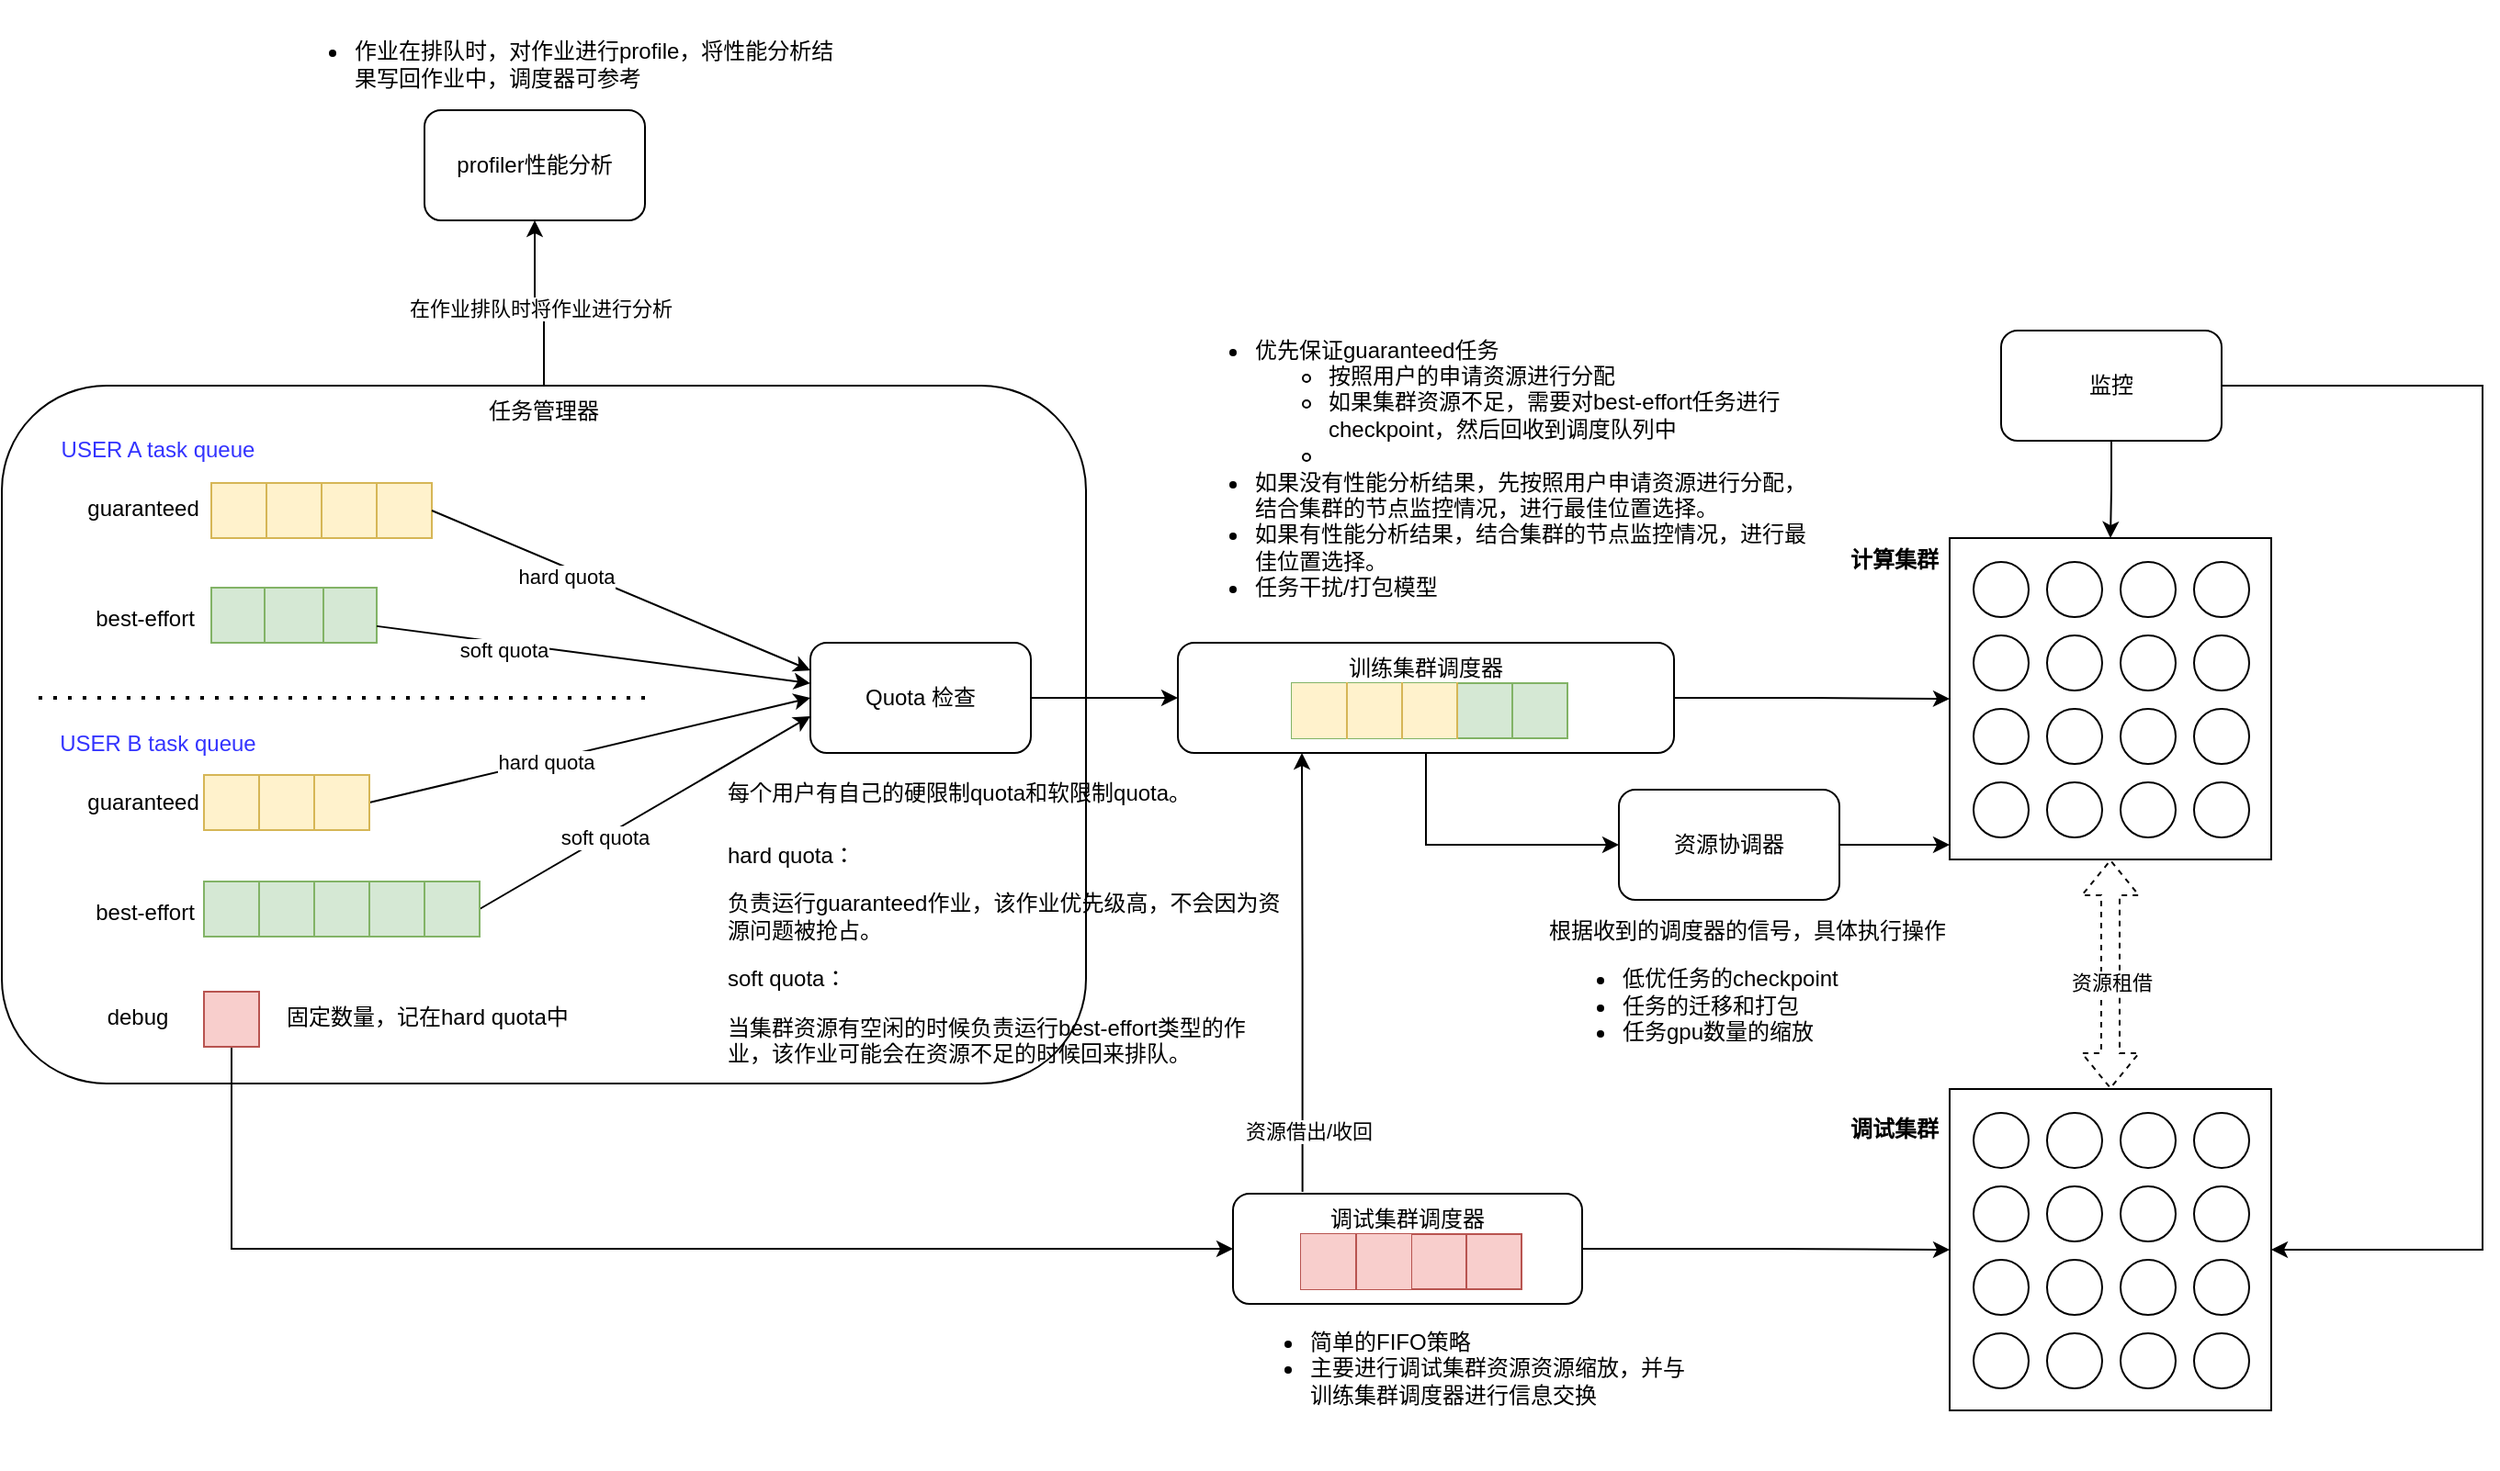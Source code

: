<mxfile version="21.3.2" type="github">
  <diagram name="Page-1" id="Sf6W6iFgF7DWEmtGxlVH">
    <mxGraphModel dx="1587" dy="1475" grid="1" gridSize="10" guides="0" tooltips="1" connect="1" arrows="1" fold="1" page="0" pageScale="1" pageWidth="827" pageHeight="1169" math="0" shadow="0">
      <root>
        <mxCell id="0" />
        <mxCell id="1" parent="0" />
        <mxCell id="uMCO0gw7Fw-xkdo-TB9a-116" style="edgeStyle=orthogonalEdgeStyle;rounded=0;orthogonalLoop=1;jettySize=auto;html=1;entryX=0.5;entryY=1;entryDx=0;entryDy=0;" parent="1" source="uMCO0gw7Fw-xkdo-TB9a-115" target="uMCO0gw7Fw-xkdo-TB9a-80" edge="1">
          <mxGeometry relative="1" as="geometry" />
        </mxCell>
        <mxCell id="uMCO0gw7Fw-xkdo-TB9a-117" value="在作业排队时将作业进行分析" style="edgeLabel;html=1;align=center;verticalAlign=middle;resizable=0;points=[];" parent="uMCO0gw7Fw-xkdo-TB9a-116" vertex="1" connectable="0">
          <mxGeometry x="-0.103" y="2" relative="1" as="geometry">
            <mxPoint as="offset" />
          </mxGeometry>
        </mxCell>
        <mxCell id="uMCO0gw7Fw-xkdo-TB9a-115" value="任务管理器" style="rounded=1;whiteSpace=wrap;html=1;align=center;horizontal=1;verticalAlign=top;" parent="1" vertex="1">
          <mxGeometry x="10" y="30" width="590" height="380" as="geometry" />
        </mxCell>
        <mxCell id="uMCO0gw7Fw-xkdo-TB9a-13" value="" style="shape=table;startSize=0;container=1;collapsible=0;childLayout=tableLayout;fillColor=#d5e8d4;strokeColor=#82b366;" parent="1" vertex="1">
          <mxGeometry x="124" y="140" width="90" height="30" as="geometry" />
        </mxCell>
        <mxCell id="uMCO0gw7Fw-xkdo-TB9a-14" value="" style="shape=tableRow;horizontal=0;startSize=0;swimlaneHead=0;swimlaneBody=0;strokeColor=inherit;top=0;left=0;bottom=0;right=0;collapsible=0;dropTarget=0;fillColor=none;points=[[0,0.5],[1,0.5]];portConstraint=eastwest;" parent="uMCO0gw7Fw-xkdo-TB9a-13" vertex="1">
          <mxGeometry width="90" height="30" as="geometry" />
        </mxCell>
        <mxCell id="uMCO0gw7Fw-xkdo-TB9a-15" value="" style="shape=partialRectangle;html=1;whiteSpace=wrap;connectable=0;strokeColor=inherit;overflow=hidden;fillColor=none;top=0;left=0;bottom=0;right=0;pointerEvents=1;" parent="uMCO0gw7Fw-xkdo-TB9a-14" vertex="1">
          <mxGeometry width="29" height="30" as="geometry">
            <mxRectangle width="29" height="30" as="alternateBounds" />
          </mxGeometry>
        </mxCell>
        <mxCell id="uMCO0gw7Fw-xkdo-TB9a-16" value="" style="shape=partialRectangle;html=1;whiteSpace=wrap;connectable=0;strokeColor=inherit;overflow=hidden;fillColor=none;top=0;left=0;bottom=0;right=0;pointerEvents=1;" parent="uMCO0gw7Fw-xkdo-TB9a-14" vertex="1">
          <mxGeometry x="29" width="32" height="30" as="geometry">
            <mxRectangle width="32" height="30" as="alternateBounds" />
          </mxGeometry>
        </mxCell>
        <mxCell id="uMCO0gw7Fw-xkdo-TB9a-17" value="" style="shape=partialRectangle;html=1;whiteSpace=wrap;connectable=0;strokeColor=inherit;overflow=hidden;fillColor=none;top=0;left=0;bottom=0;right=0;pointerEvents=1;" parent="uMCO0gw7Fw-xkdo-TB9a-14" vertex="1">
          <mxGeometry x="61" width="29" height="30" as="geometry">
            <mxRectangle width="29" height="30" as="alternateBounds" />
          </mxGeometry>
        </mxCell>
        <mxCell id="uMCO0gw7Fw-xkdo-TB9a-36" value="USER A task queue" style="text;html=1;strokeColor=none;fillColor=none;align=center;verticalAlign=middle;whiteSpace=wrap;rounded=0;labelBackgroundColor=none;labelBorderColor=none;fontColor=#3333FF;" parent="1" vertex="1">
          <mxGeometry x="20" y="50" width="150" height="30" as="geometry" />
        </mxCell>
        <mxCell id="uMCO0gw7Fw-xkdo-TB9a-38" value="" style="endArrow=none;dashed=1;html=1;dashPattern=1 3;strokeWidth=2;rounded=0;" parent="1" edge="1">
          <mxGeometry width="50" height="50" relative="1" as="geometry">
            <mxPoint x="30" y="200" as="sourcePoint" />
            <mxPoint x="360" y="200" as="targetPoint" />
          </mxGeometry>
        </mxCell>
        <mxCell id="uMCO0gw7Fw-xkdo-TB9a-39" value="" style="shape=table;startSize=0;container=1;collapsible=0;childLayout=tableLayout;fillColor=#fff2cc;strokeColor=#d6b656;" parent="1" vertex="1">
          <mxGeometry x="124" y="83" width="120" height="30" as="geometry" />
        </mxCell>
        <mxCell id="uMCO0gw7Fw-xkdo-TB9a-40" value="" style="shape=tableRow;horizontal=0;startSize=0;swimlaneHead=0;swimlaneBody=0;strokeColor=inherit;top=0;left=0;bottom=0;right=0;collapsible=0;dropTarget=0;fillColor=none;points=[[0,0.5],[1,0.5]];portConstraint=eastwest;" parent="uMCO0gw7Fw-xkdo-TB9a-39" vertex="1">
          <mxGeometry width="120" height="30" as="geometry" />
        </mxCell>
        <mxCell id="uMCO0gw7Fw-xkdo-TB9a-41" value="" style="shape=partialRectangle;html=1;whiteSpace=wrap;connectable=0;strokeColor=inherit;overflow=hidden;fillColor=none;top=0;left=0;bottom=0;right=0;pointerEvents=1;" parent="uMCO0gw7Fw-xkdo-TB9a-40" vertex="1">
          <mxGeometry width="30" height="30" as="geometry">
            <mxRectangle width="30" height="30" as="alternateBounds" />
          </mxGeometry>
        </mxCell>
        <mxCell id="uMCO0gw7Fw-xkdo-TB9a-42" value="" style="shape=partialRectangle;html=1;whiteSpace=wrap;connectable=0;strokeColor=inherit;overflow=hidden;fillColor=none;top=0;left=0;bottom=0;right=0;pointerEvents=1;" parent="uMCO0gw7Fw-xkdo-TB9a-40" vertex="1">
          <mxGeometry x="30" width="30" height="30" as="geometry">
            <mxRectangle width="30" height="30" as="alternateBounds" />
          </mxGeometry>
        </mxCell>
        <mxCell id="uMCO0gw7Fw-xkdo-TB9a-43" value="" style="shape=partialRectangle;html=1;whiteSpace=wrap;connectable=0;strokeColor=inherit;overflow=hidden;fillColor=none;top=0;left=0;bottom=0;right=0;pointerEvents=1;" parent="uMCO0gw7Fw-xkdo-TB9a-40" vertex="1">
          <mxGeometry x="60" width="30" height="30" as="geometry">
            <mxRectangle width="30" height="30" as="alternateBounds" />
          </mxGeometry>
        </mxCell>
        <mxCell id="uMCO0gw7Fw-xkdo-TB9a-44" value="" style="shape=partialRectangle;html=1;whiteSpace=wrap;connectable=0;strokeColor=inherit;overflow=hidden;fillColor=none;top=0;left=0;bottom=0;right=0;pointerEvents=1;" parent="uMCO0gw7Fw-xkdo-TB9a-40" vertex="1">
          <mxGeometry x="90" width="30" height="30" as="geometry">
            <mxRectangle width="30" height="30" as="alternateBounds" />
          </mxGeometry>
        </mxCell>
        <mxCell id="uMCO0gw7Fw-xkdo-TB9a-45" value="&lt;div&gt;guaranteed&lt;/div&gt;" style="text;html=1;strokeColor=none;fillColor=none;align=center;verticalAlign=middle;whiteSpace=wrap;rounded=0;" parent="1" vertex="1">
          <mxGeometry x="57" y="82" width="60" height="30" as="geometry" />
        </mxCell>
        <mxCell id="uMCO0gw7Fw-xkdo-TB9a-46" value="best-effort" style="text;html=1;strokeColor=none;fillColor=none;align=center;verticalAlign=middle;whiteSpace=wrap;rounded=0;" parent="1" vertex="1">
          <mxGeometry x="58" y="142" width="60" height="30" as="geometry" />
        </mxCell>
        <mxCell id="uMCO0gw7Fw-xkdo-TB9a-69" style="rounded=0;orthogonalLoop=1;jettySize=auto;html=1;entryX=0;entryY=0.667;entryDx=0;entryDy=0;exitX=1;exitY=0.5;exitDx=0;exitDy=0;entryPerimeter=0;" parent="1" source="uMCO0gw7Fw-xkdo-TB9a-134" target="uMCO0gw7Fw-xkdo-TB9a-65" edge="1">
          <mxGeometry relative="1" as="geometry">
            <mxPoint x="210" y="315" as="sourcePoint" />
          </mxGeometry>
        </mxCell>
        <mxCell id="ilb9LrtiKSmYDqDDjhUK-6" value="soft quota" style="edgeLabel;html=1;align=center;verticalAlign=middle;resizable=0;points=[];" vertex="1" connectable="0" parent="uMCO0gw7Fw-xkdo-TB9a-69">
          <mxGeometry x="-0.238" y="-1" relative="1" as="geometry">
            <mxPoint x="-1" as="offset" />
          </mxGeometry>
        </mxCell>
        <mxCell id="uMCO0gw7Fw-xkdo-TB9a-58" value="&lt;div&gt;guaranteed&lt;/div&gt;" style="text;html=1;strokeColor=none;fillColor=none;align=center;verticalAlign=middle;whiteSpace=wrap;rounded=0;" parent="1" vertex="1">
          <mxGeometry x="57" y="242" width="60" height="30" as="geometry" />
        </mxCell>
        <mxCell id="uMCO0gw7Fw-xkdo-TB9a-59" value="best-effort" style="text;html=1;strokeColor=none;fillColor=none;align=center;verticalAlign=middle;whiteSpace=wrap;rounded=0;" parent="1" vertex="1">
          <mxGeometry x="58" y="302" width="60" height="30" as="geometry" />
        </mxCell>
        <mxCell id="uMCO0gw7Fw-xkdo-TB9a-60" value="USER B task queue" style="text;html=1;strokeColor=none;fillColor=none;align=center;verticalAlign=middle;whiteSpace=wrap;rounded=0;labelBackgroundColor=none;labelBorderColor=none;fontColor=#3333FF;" parent="1" vertex="1">
          <mxGeometry x="20" y="210" width="150" height="30" as="geometry" />
        </mxCell>
        <mxCell id="uMCO0gw7Fw-xkdo-TB9a-62" value="&lt;h1&gt;&lt;span style=&quot;background-color: initial; font-size: 12px; font-weight: normal;&quot;&gt;每个用户有自己的硬限制quota和软限制quota。&lt;/span&gt;&lt;br&gt;&lt;/h1&gt;&lt;p&gt;hard quota：&lt;/p&gt;&lt;p&gt;负责运行guaranteed作业，该作业优先级高，不会因为资源问题被抢占。&lt;/p&gt;&lt;p&gt;soft quota：&lt;/p&gt;当集群资源有空闲的时候&lt;span style=&quot;background-color: initial;&quot;&gt;负责运行best-effort类型的作业，该作业可能会在资源不足的时候回来排队。&lt;/span&gt;" style="text;html=1;strokeColor=none;fillColor=none;spacing=5;spacingTop=-20;whiteSpace=wrap;overflow=hidden;rounded=0;" parent="1" vertex="1">
          <mxGeometry x="400" y="228" width="310" height="220" as="geometry" />
        </mxCell>
        <mxCell id="uMCO0gw7Fw-xkdo-TB9a-65" value="Quota 检查" style="rounded=1;whiteSpace=wrap;html=1;" parent="1" vertex="1">
          <mxGeometry x="450" y="170" width="120" height="60" as="geometry" />
        </mxCell>
        <mxCell id="uMCO0gw7Fw-xkdo-TB9a-66" style="rounded=0;orthogonalLoop=1;jettySize=auto;html=1;entryX=0;entryY=0.25;entryDx=0;entryDy=0;exitX=1;exitY=0.5;exitDx=0;exitDy=0;" parent="1" source="uMCO0gw7Fw-xkdo-TB9a-40" target="uMCO0gw7Fw-xkdo-TB9a-65" edge="1">
          <mxGeometry relative="1" as="geometry" />
        </mxCell>
        <mxCell id="ilb9LrtiKSmYDqDDjhUK-3" value="hard quota" style="edgeLabel;html=1;align=center;verticalAlign=middle;resizable=0;points=[];" vertex="1" connectable="0" parent="uMCO0gw7Fw-xkdo-TB9a-66">
          <mxGeometry x="-0.29" y="-5" relative="1" as="geometry">
            <mxPoint x="1" as="offset" />
          </mxGeometry>
        </mxCell>
        <mxCell id="uMCO0gw7Fw-xkdo-TB9a-67" style="rounded=0;orthogonalLoop=1;jettySize=auto;html=1;" parent="1" source="uMCO0gw7Fw-xkdo-TB9a-14" target="uMCO0gw7Fw-xkdo-TB9a-65" edge="1">
          <mxGeometry relative="1" as="geometry" />
        </mxCell>
        <mxCell id="ilb9LrtiKSmYDqDDjhUK-4" value="soft quota" style="edgeLabel;html=1;align=center;verticalAlign=middle;resizable=0;points=[];" vertex="1" connectable="0" parent="uMCO0gw7Fw-xkdo-TB9a-67">
          <mxGeometry x="-0.412" y="-4" relative="1" as="geometry">
            <mxPoint as="offset" />
          </mxGeometry>
        </mxCell>
        <mxCell id="uMCO0gw7Fw-xkdo-TB9a-68" style="rounded=0;orthogonalLoop=1;jettySize=auto;html=1;entryX=0;entryY=0.5;entryDx=0;entryDy=0;exitX=1;exitY=0.5;exitDx=0;exitDy=0;" parent="1" source="uMCO0gw7Fw-xkdo-TB9a-119" target="uMCO0gw7Fw-xkdo-TB9a-65" edge="1">
          <mxGeometry relative="1" as="geometry">
            <mxPoint x="240" y="260" as="sourcePoint" />
          </mxGeometry>
        </mxCell>
        <mxCell id="ilb9LrtiKSmYDqDDjhUK-5" value="hard quota" style="edgeLabel;html=1;align=center;verticalAlign=middle;resizable=0;points=[];" vertex="1" connectable="0" parent="uMCO0gw7Fw-xkdo-TB9a-68">
          <mxGeometry x="-0.206" relative="1" as="geometry">
            <mxPoint as="offset" />
          </mxGeometry>
        </mxCell>
        <mxCell id="uMCO0gw7Fw-xkdo-TB9a-89" value="" style="edgeStyle=orthogonalEdgeStyle;rounded=0;orthogonalLoop=1;jettySize=auto;html=1;" parent="1" source="uMCO0gw7Fw-xkdo-TB9a-77" target="uMCO0gw7Fw-xkdo-TB9a-93" edge="1">
          <mxGeometry relative="1" as="geometry">
            <mxPoint x="1020" y="200" as="targetPoint" />
          </mxGeometry>
        </mxCell>
        <mxCell id="uMCO0gw7Fw-xkdo-TB9a-150" style="edgeStyle=orthogonalEdgeStyle;rounded=0;orthogonalLoop=1;jettySize=auto;html=1;entryX=0;entryY=0.5;entryDx=0;entryDy=0;exitX=0.5;exitY=1;exitDx=0;exitDy=0;" parent="1" source="uMCO0gw7Fw-xkdo-TB9a-77" target="uMCO0gw7Fw-xkdo-TB9a-112" edge="1">
          <mxGeometry relative="1" as="geometry" />
        </mxCell>
        <mxCell id="uMCO0gw7Fw-xkdo-TB9a-77" value="训练集群调度器" style="rounded=1;whiteSpace=wrap;html=1;verticalAlign=top;" parent="1" vertex="1">
          <mxGeometry x="650" y="170" width="270" height="60" as="geometry" />
        </mxCell>
        <mxCell id="uMCO0gw7Fw-xkdo-TB9a-78" style="edgeStyle=orthogonalEdgeStyle;rounded=0;orthogonalLoop=1;jettySize=auto;html=1;entryX=0;entryY=0.5;entryDx=0;entryDy=0;exitX=1;exitY=0.5;exitDx=0;exitDy=0;" parent="1" source="uMCO0gw7Fw-xkdo-TB9a-65" target="uMCO0gw7Fw-xkdo-TB9a-77" edge="1">
          <mxGeometry relative="1" as="geometry">
            <mxPoint x="760.0" y="200" as="sourcePoint" />
          </mxGeometry>
        </mxCell>
        <mxCell id="uMCO0gw7Fw-xkdo-TB9a-80" value="profiler性能分析" style="rounded=1;whiteSpace=wrap;html=1;" parent="1" vertex="1">
          <mxGeometry x="240" y="-120" width="120" height="60" as="geometry" />
        </mxCell>
        <mxCell id="uMCO0gw7Fw-xkdo-TB9a-82" value="&lt;ul&gt;&lt;li&gt;作业在排队时，对作业进行profile，将性能分析结果写回作业中，调度器可参考&lt;/li&gt;&lt;/ul&gt;" style="text;html=1;strokeColor=none;fillColor=none;align=left;verticalAlign=middle;whiteSpace=wrap;rounded=0;" parent="1" vertex="1">
          <mxGeometry x="160" y="-180" width="310" height="70" as="geometry" />
        </mxCell>
        <mxCell id="uMCO0gw7Fw-xkdo-TB9a-85" value="&lt;ul&gt;&lt;li&gt;优先保证guaranteed任务&lt;/li&gt;&lt;ul&gt;&lt;li&gt;按照用户的申请资源进行分配&lt;/li&gt;&lt;li&gt;如果集群资源不足，需要对best-effort任务进行checkpoint，然后回收到调度队列中&lt;/li&gt;&lt;li&gt;&lt;br&gt;&lt;/li&gt;&lt;/ul&gt;&lt;li&gt;如果没有性能分析结果，先按照用户申请资源进行分配，结合集群的节点监控情况，进行最佳位置选择。&lt;/li&gt;&lt;li&gt;如果有性能分析结果，结合集群的节点监控情况，进行最佳位置选择。&lt;/li&gt;&lt;li&gt;任务干扰/打包模型&lt;/li&gt;&lt;/ul&gt;" style="text;html=1;strokeColor=none;fillColor=none;align=left;verticalAlign=middle;whiteSpace=wrap;rounded=0;" parent="1" vertex="1">
          <mxGeometry x="650" y="-30" width="350" height="210" as="geometry" />
        </mxCell>
        <mxCell id="uMCO0gw7Fw-xkdo-TB9a-93" value="" style="whiteSpace=wrap;html=1;aspect=fixed;" parent="1" vertex="1">
          <mxGeometry x="1070" y="113" width="175" height="175" as="geometry" />
        </mxCell>
        <mxCell id="uMCO0gw7Fw-xkdo-TB9a-94" value="" style="ellipse;whiteSpace=wrap;html=1;aspect=fixed;" parent="1" vertex="1">
          <mxGeometry x="1083" y="126" width="30" height="30" as="geometry" />
        </mxCell>
        <mxCell id="uMCO0gw7Fw-xkdo-TB9a-96" value="" style="ellipse;whiteSpace=wrap;html=1;aspect=fixed;" parent="1" vertex="1">
          <mxGeometry x="1123" y="126" width="30" height="30" as="geometry" />
        </mxCell>
        <mxCell id="uMCO0gw7Fw-xkdo-TB9a-98" value="" style="ellipse;whiteSpace=wrap;html=1;aspect=fixed;" parent="1" vertex="1">
          <mxGeometry x="1163" y="126" width="30" height="30" as="geometry" />
        </mxCell>
        <mxCell id="uMCO0gw7Fw-xkdo-TB9a-99" value="" style="ellipse;whiteSpace=wrap;html=1;aspect=fixed;" parent="1" vertex="1">
          <mxGeometry x="1203" y="126" width="30" height="30" as="geometry" />
        </mxCell>
        <mxCell id="uMCO0gw7Fw-xkdo-TB9a-100" value="" style="ellipse;whiteSpace=wrap;html=1;aspect=fixed;" parent="1" vertex="1">
          <mxGeometry x="1083" y="166" width="30" height="30" as="geometry" />
        </mxCell>
        <mxCell id="uMCO0gw7Fw-xkdo-TB9a-101" value="" style="ellipse;whiteSpace=wrap;html=1;aspect=fixed;" parent="1" vertex="1">
          <mxGeometry x="1123" y="166" width="30" height="30" as="geometry" />
        </mxCell>
        <mxCell id="uMCO0gw7Fw-xkdo-TB9a-102" value="" style="ellipse;whiteSpace=wrap;html=1;aspect=fixed;" parent="1" vertex="1">
          <mxGeometry x="1163" y="166" width="30" height="30" as="geometry" />
        </mxCell>
        <mxCell id="uMCO0gw7Fw-xkdo-TB9a-103" value="" style="ellipse;whiteSpace=wrap;html=1;aspect=fixed;" parent="1" vertex="1">
          <mxGeometry x="1203" y="166" width="30" height="30" as="geometry" />
        </mxCell>
        <mxCell id="uMCO0gw7Fw-xkdo-TB9a-104" value="" style="ellipse;whiteSpace=wrap;html=1;aspect=fixed;" parent="1" vertex="1">
          <mxGeometry x="1083" y="206" width="30" height="30" as="geometry" />
        </mxCell>
        <mxCell id="uMCO0gw7Fw-xkdo-TB9a-105" value="" style="ellipse;whiteSpace=wrap;html=1;aspect=fixed;" parent="1" vertex="1">
          <mxGeometry x="1123" y="206" width="30" height="30" as="geometry" />
        </mxCell>
        <mxCell id="uMCO0gw7Fw-xkdo-TB9a-106" value="" style="ellipse;whiteSpace=wrap;html=1;aspect=fixed;" parent="1" vertex="1">
          <mxGeometry x="1163" y="206" width="30" height="30" as="geometry" />
        </mxCell>
        <mxCell id="uMCO0gw7Fw-xkdo-TB9a-107" value="" style="ellipse;whiteSpace=wrap;html=1;aspect=fixed;" parent="1" vertex="1">
          <mxGeometry x="1203" y="206" width="30" height="30" as="geometry" />
        </mxCell>
        <mxCell id="uMCO0gw7Fw-xkdo-TB9a-108" value="" style="ellipse;whiteSpace=wrap;html=1;aspect=fixed;" parent="1" vertex="1">
          <mxGeometry x="1083" y="246" width="30" height="30" as="geometry" />
        </mxCell>
        <mxCell id="uMCO0gw7Fw-xkdo-TB9a-109" value="" style="ellipse;whiteSpace=wrap;html=1;aspect=fixed;" parent="1" vertex="1">
          <mxGeometry x="1123" y="246" width="30" height="30" as="geometry" />
        </mxCell>
        <mxCell id="uMCO0gw7Fw-xkdo-TB9a-110" value="" style="ellipse;whiteSpace=wrap;html=1;aspect=fixed;" parent="1" vertex="1">
          <mxGeometry x="1163" y="246" width="30" height="30" as="geometry" />
        </mxCell>
        <mxCell id="uMCO0gw7Fw-xkdo-TB9a-111" value="" style="ellipse;whiteSpace=wrap;html=1;aspect=fixed;" parent="1" vertex="1">
          <mxGeometry x="1203" y="246" width="30" height="30" as="geometry" />
        </mxCell>
        <mxCell id="uMCO0gw7Fw-xkdo-TB9a-154" style="edgeStyle=orthogonalEdgeStyle;rounded=0;orthogonalLoop=1;jettySize=auto;html=1;" parent="1" source="uMCO0gw7Fw-xkdo-TB9a-112" target="uMCO0gw7Fw-xkdo-TB9a-93" edge="1">
          <mxGeometry relative="1" as="geometry">
            <Array as="points">
              <mxPoint x="1060" y="280" />
              <mxPoint x="1060" y="280" />
            </Array>
          </mxGeometry>
        </mxCell>
        <mxCell id="uMCO0gw7Fw-xkdo-TB9a-112" value="资源协调器" style="rounded=1;whiteSpace=wrap;html=1;" parent="1" vertex="1">
          <mxGeometry x="890" y="250" width="120" height="60" as="geometry" />
        </mxCell>
        <mxCell id="uMCO0gw7Fw-xkdo-TB9a-155" style="edgeStyle=orthogonalEdgeStyle;rounded=0;orthogonalLoop=1;jettySize=auto;html=1;entryX=0.5;entryY=0;entryDx=0;entryDy=0;" parent="1" source="uMCO0gw7Fw-xkdo-TB9a-113" target="uMCO0gw7Fw-xkdo-TB9a-93" edge="1">
          <mxGeometry relative="1" as="geometry" />
        </mxCell>
        <mxCell id="ilb9LrtiKSmYDqDDjhUK-48" style="edgeStyle=orthogonalEdgeStyle;rounded=0;orthogonalLoop=1;jettySize=auto;html=1;entryX=1;entryY=0.5;entryDx=0;entryDy=0;" edge="1" parent="1" source="uMCO0gw7Fw-xkdo-TB9a-113" target="ilb9LrtiKSmYDqDDjhUK-15">
          <mxGeometry relative="1" as="geometry">
            <Array as="points">
              <mxPoint x="1360" y="30" />
              <mxPoint x="1360" y="501" />
            </Array>
          </mxGeometry>
        </mxCell>
        <mxCell id="uMCO0gw7Fw-xkdo-TB9a-113" value="监控" style="rounded=1;whiteSpace=wrap;html=1;" parent="1" vertex="1">
          <mxGeometry x="1098" width="120" height="60" as="geometry" />
        </mxCell>
        <mxCell id="uMCO0gw7Fw-xkdo-TB9a-118" value="" style="shape=table;startSize=0;container=1;collapsible=0;childLayout=tableLayout;fillColor=#fff2cc;strokeColor=#d6b656;" parent="1" vertex="1">
          <mxGeometry x="120" y="242" width="90" height="30" as="geometry" />
        </mxCell>
        <mxCell id="uMCO0gw7Fw-xkdo-TB9a-119" value="" style="shape=tableRow;horizontal=0;startSize=0;swimlaneHead=0;swimlaneBody=0;strokeColor=inherit;top=0;left=0;bottom=0;right=0;collapsible=0;dropTarget=0;fillColor=none;points=[[0,0.5],[1,0.5]];portConstraint=eastwest;" parent="uMCO0gw7Fw-xkdo-TB9a-118" vertex="1">
          <mxGeometry width="90" height="30" as="geometry" />
        </mxCell>
        <mxCell id="uMCO0gw7Fw-xkdo-TB9a-120" value="" style="shape=partialRectangle;html=1;whiteSpace=wrap;connectable=0;strokeColor=inherit;overflow=hidden;fillColor=none;top=0;left=0;bottom=0;right=0;pointerEvents=1;" parent="uMCO0gw7Fw-xkdo-TB9a-119" vertex="1">
          <mxGeometry width="30" height="30" as="geometry">
            <mxRectangle width="30" height="30" as="alternateBounds" />
          </mxGeometry>
        </mxCell>
        <mxCell id="uMCO0gw7Fw-xkdo-TB9a-121" value="" style="shape=partialRectangle;html=1;whiteSpace=wrap;connectable=0;strokeColor=inherit;overflow=hidden;fillColor=none;top=0;left=0;bottom=0;right=0;pointerEvents=1;" parent="uMCO0gw7Fw-xkdo-TB9a-119" vertex="1">
          <mxGeometry x="30" width="30" height="30" as="geometry">
            <mxRectangle width="30" height="30" as="alternateBounds" />
          </mxGeometry>
        </mxCell>
        <mxCell id="uMCO0gw7Fw-xkdo-TB9a-122" value="" style="shape=partialRectangle;html=1;whiteSpace=wrap;connectable=0;strokeColor=inherit;overflow=hidden;fillColor=none;top=0;left=0;bottom=0;right=0;pointerEvents=1;" parent="uMCO0gw7Fw-xkdo-TB9a-119" vertex="1">
          <mxGeometry x="60" width="30" height="30" as="geometry">
            <mxRectangle width="30" height="30" as="alternateBounds" />
          </mxGeometry>
        </mxCell>
        <mxCell id="uMCO0gw7Fw-xkdo-TB9a-140" value="" style="rounded=0;orthogonalLoop=1;jettySize=auto;html=1;entryX=0;entryY=0.667;entryDx=0;entryDy=0;exitX=1;exitY=0.5;exitDx=0;exitDy=0;entryPerimeter=0;" parent="1" target="uMCO0gw7Fw-xkdo-TB9a-134" edge="1">
          <mxGeometry relative="1" as="geometry">
            <mxPoint x="210" y="315" as="sourcePoint" />
            <mxPoint x="450" y="210" as="targetPoint" />
          </mxGeometry>
        </mxCell>
        <mxCell id="uMCO0gw7Fw-xkdo-TB9a-134" value="" style="shape=table;startSize=0;container=1;collapsible=0;childLayout=tableLayout;fillColor=#d5e8d4;strokeColor=#82b366;" parent="1" vertex="1">
          <mxGeometry x="120" y="300" width="150" height="30" as="geometry" />
        </mxCell>
        <mxCell id="uMCO0gw7Fw-xkdo-TB9a-135" value="" style="shape=tableRow;horizontal=0;startSize=0;swimlaneHead=0;swimlaneBody=0;strokeColor=inherit;top=0;left=0;bottom=0;right=0;collapsible=0;dropTarget=0;fillColor=none;points=[[0,0.5],[1,0.5]];portConstraint=eastwest;" parent="uMCO0gw7Fw-xkdo-TB9a-134" vertex="1">
          <mxGeometry width="150" height="30" as="geometry" />
        </mxCell>
        <mxCell id="uMCO0gw7Fw-xkdo-TB9a-136" value="" style="shape=partialRectangle;html=1;whiteSpace=wrap;connectable=0;strokeColor=inherit;overflow=hidden;fillColor=none;top=0;left=0;bottom=0;right=0;pointerEvents=1;" parent="uMCO0gw7Fw-xkdo-TB9a-135" vertex="1">
          <mxGeometry width="30" height="30" as="geometry">
            <mxRectangle width="30" height="30" as="alternateBounds" />
          </mxGeometry>
        </mxCell>
        <mxCell id="uMCO0gw7Fw-xkdo-TB9a-137" value="" style="shape=partialRectangle;html=1;whiteSpace=wrap;connectable=0;strokeColor=inherit;overflow=hidden;fillColor=none;top=0;left=0;bottom=0;right=0;pointerEvents=1;" parent="uMCO0gw7Fw-xkdo-TB9a-135" vertex="1">
          <mxGeometry x="30" width="30" height="30" as="geometry">
            <mxRectangle width="30" height="30" as="alternateBounds" />
          </mxGeometry>
        </mxCell>
        <mxCell id="uMCO0gw7Fw-xkdo-TB9a-138" value="" style="shape=partialRectangle;html=1;whiteSpace=wrap;connectable=0;strokeColor=inherit;overflow=hidden;fillColor=none;top=0;left=0;bottom=0;right=0;pointerEvents=1;" parent="uMCO0gw7Fw-xkdo-TB9a-135" vertex="1">
          <mxGeometry x="60" width="30" height="30" as="geometry">
            <mxRectangle width="30" height="30" as="alternateBounds" />
          </mxGeometry>
        </mxCell>
        <mxCell id="uMCO0gw7Fw-xkdo-TB9a-142" style="shape=partialRectangle;html=1;whiteSpace=wrap;connectable=0;strokeColor=inherit;overflow=hidden;fillColor=none;top=0;left=0;bottom=0;right=0;pointerEvents=1;" parent="uMCO0gw7Fw-xkdo-TB9a-135" vertex="1">
          <mxGeometry x="90" width="30" height="30" as="geometry">
            <mxRectangle width="30" height="30" as="alternateBounds" />
          </mxGeometry>
        </mxCell>
        <mxCell id="uMCO0gw7Fw-xkdo-TB9a-141" style="shape=partialRectangle;html=1;whiteSpace=wrap;connectable=0;strokeColor=inherit;overflow=hidden;fillColor=none;top=0;left=0;bottom=0;right=0;pointerEvents=1;" parent="uMCO0gw7Fw-xkdo-TB9a-135" vertex="1">
          <mxGeometry x="120" width="30" height="30" as="geometry">
            <mxRectangle width="30" height="30" as="alternateBounds" />
          </mxGeometry>
        </mxCell>
        <mxCell id="uMCO0gw7Fw-xkdo-TB9a-143" value="" style="shape=table;startSize=0;container=1;collapsible=0;childLayout=tableLayout;fillColor=#d5e8d4;strokeColor=#82b366;" parent="1" vertex="1">
          <mxGeometry x="712" y="192" width="150" height="30" as="geometry" />
        </mxCell>
        <mxCell id="uMCO0gw7Fw-xkdo-TB9a-144" value="" style="shape=tableRow;horizontal=0;startSize=0;swimlaneHead=0;swimlaneBody=0;strokeColor=inherit;top=0;left=0;bottom=0;right=0;collapsible=0;dropTarget=0;fillColor=none;points=[[0,0.5],[1,0.5]];portConstraint=eastwest;" parent="uMCO0gw7Fw-xkdo-TB9a-143" vertex="1">
          <mxGeometry width="150" height="30" as="geometry" />
        </mxCell>
        <mxCell id="uMCO0gw7Fw-xkdo-TB9a-145" value="" style="shape=partialRectangle;html=1;whiteSpace=wrap;connectable=0;strokeColor=#d6b656;overflow=hidden;fillColor=#fff2cc;top=0;left=0;bottom=0;right=0;pointerEvents=1;" parent="uMCO0gw7Fw-xkdo-TB9a-144" vertex="1">
          <mxGeometry width="30" height="30" as="geometry">
            <mxRectangle width="30" height="30" as="alternateBounds" />
          </mxGeometry>
        </mxCell>
        <mxCell id="uMCO0gw7Fw-xkdo-TB9a-146" value="" style="shape=partialRectangle;html=1;whiteSpace=wrap;connectable=0;strokeColor=#d6b656;overflow=hidden;fillColor=#fff2cc;top=0;left=1;bottom=0;right=0;pointerEvents=1;" parent="uMCO0gw7Fw-xkdo-TB9a-144" vertex="1">
          <mxGeometry x="30" width="30" height="30" as="geometry">
            <mxRectangle width="30" height="30" as="alternateBounds" />
          </mxGeometry>
        </mxCell>
        <mxCell id="uMCO0gw7Fw-xkdo-TB9a-147" value="" style="shape=partialRectangle;html=1;whiteSpace=wrap;connectable=0;strokeColor=#d6b656;overflow=hidden;fillColor=#fff2cc;top=0;left=1;bottom=0;right=1;pointerEvents=1;" parent="uMCO0gw7Fw-xkdo-TB9a-144" vertex="1">
          <mxGeometry x="60" width="30" height="30" as="geometry">
            <mxRectangle width="30" height="30" as="alternateBounds" />
          </mxGeometry>
        </mxCell>
        <mxCell id="uMCO0gw7Fw-xkdo-TB9a-148" style="shape=partialRectangle;html=1;whiteSpace=wrap;connectable=0;strokeColor=inherit;overflow=hidden;fillColor=none;top=0;left=0;bottom=0;right=0;pointerEvents=1;" parent="uMCO0gw7Fw-xkdo-TB9a-144" vertex="1">
          <mxGeometry x="90" width="30" height="30" as="geometry">
            <mxRectangle width="30" height="30" as="alternateBounds" />
          </mxGeometry>
        </mxCell>
        <mxCell id="uMCO0gw7Fw-xkdo-TB9a-149" style="shape=partialRectangle;html=1;whiteSpace=wrap;connectable=0;strokeColor=inherit;overflow=hidden;fillColor=none;top=0;left=0;bottom=0;right=0;pointerEvents=1;" parent="uMCO0gw7Fw-xkdo-TB9a-144" vertex="1">
          <mxGeometry x="120" width="30" height="30" as="geometry">
            <mxRectangle width="30" height="30" as="alternateBounds" />
          </mxGeometry>
        </mxCell>
        <mxCell id="uMCO0gw7Fw-xkdo-TB9a-152" value="根据收到的调度器的信号，具体执行操作&lt;br&gt;&lt;ul&gt;&lt;li&gt;低优任务的checkpoint&lt;/li&gt;&lt;li&gt;任务的迁移和打包&lt;/li&gt;&lt;li&gt;任务gpu数量的缩放&lt;/li&gt;&lt;/ul&gt;" style="text;html=1;strokeColor=none;fillColor=none;align=left;verticalAlign=middle;whiteSpace=wrap;rounded=0;" parent="1" vertex="1">
          <mxGeometry x="850" y="320" width="360" height="80" as="geometry" />
        </mxCell>
        <mxCell id="uMCO0gw7Fw-xkdo-TB9a-153" value="&lt;b&gt;计算集群&lt;/b&gt;" style="text;html=1;strokeColor=none;fillColor=none;align=center;verticalAlign=middle;whiteSpace=wrap;rounded=0;" parent="1" vertex="1">
          <mxGeometry x="1010" y="110" width="60" height="30" as="geometry" />
        </mxCell>
        <mxCell id="ilb9LrtiKSmYDqDDjhUK-8" value="debug" style="text;html=1;strokeColor=none;fillColor=none;align=center;verticalAlign=middle;whiteSpace=wrap;rounded=0;" vertex="1" parent="1">
          <mxGeometry x="54" y="359" width="60" height="30" as="geometry" />
        </mxCell>
        <mxCell id="ilb9LrtiKSmYDqDDjhUK-42" style="edgeStyle=orthogonalEdgeStyle;rounded=0;orthogonalLoop=1;jettySize=auto;html=1;entryX=0;entryY=0.5;entryDx=0;entryDy=0;" edge="1" parent="1" source="ilb9LrtiKSmYDqDDjhUK-9" target="ilb9LrtiKSmYDqDDjhUK-33">
          <mxGeometry relative="1" as="geometry">
            <Array as="points">
              <mxPoint x="135" y="500" />
            </Array>
          </mxGeometry>
        </mxCell>
        <mxCell id="ilb9LrtiKSmYDqDDjhUK-9" value="" style="shape=table;startSize=0;container=1;collapsible=0;childLayout=tableLayout;fillColor=#f8cecc;strokeColor=#b85450;" vertex="1" parent="1">
          <mxGeometry x="120" y="360" width="30" height="30" as="geometry" />
        </mxCell>
        <mxCell id="ilb9LrtiKSmYDqDDjhUK-10" value="" style="shape=tableRow;horizontal=0;startSize=0;swimlaneHead=0;swimlaneBody=0;strokeColor=inherit;top=0;left=0;bottom=0;right=0;collapsible=0;dropTarget=0;fillColor=none;points=[[0,0.5],[1,0.5]];portConstraint=eastwest;" vertex="1" parent="ilb9LrtiKSmYDqDDjhUK-9">
          <mxGeometry width="30" height="30" as="geometry" />
        </mxCell>
        <mxCell id="ilb9LrtiKSmYDqDDjhUK-11" value="" style="shape=partialRectangle;html=1;whiteSpace=wrap;connectable=0;strokeColor=inherit;overflow=hidden;fillColor=none;top=0;left=0;bottom=0;right=0;pointerEvents=1;" vertex="1" parent="ilb9LrtiKSmYDqDDjhUK-10">
          <mxGeometry width="30" height="30" as="geometry">
            <mxRectangle width="30" height="30" as="alternateBounds" />
          </mxGeometry>
        </mxCell>
        <mxCell id="ilb9LrtiKSmYDqDDjhUK-14" value="&lt;h1&gt;&lt;span style=&quot;font-size: 12px; font-weight: 400;&quot;&gt;固定数量，记在hard quota中&lt;/span&gt;&lt;/h1&gt;" style="text;html=1;strokeColor=none;fillColor=none;spacing=5;spacingTop=-20;whiteSpace=wrap;overflow=hidden;rounded=0;" vertex="1" parent="1">
          <mxGeometry x="160" y="350" width="310" height="40" as="geometry" />
        </mxCell>
        <mxCell id="ilb9LrtiKSmYDqDDjhUK-45" style="edgeStyle=orthogonalEdgeStyle;rounded=0;orthogonalLoop=1;jettySize=auto;html=1;exitX=0.5;exitY=0;exitDx=0;exitDy=0;entryX=0.5;entryY=1;entryDx=0;entryDy=0;shape=flexArrow;startArrow=block;dashed=1;" edge="1" parent="1" source="ilb9LrtiKSmYDqDDjhUK-15" target="uMCO0gw7Fw-xkdo-TB9a-93">
          <mxGeometry relative="1" as="geometry" />
        </mxCell>
        <mxCell id="ilb9LrtiKSmYDqDDjhUK-46" value="资源租借" style="edgeLabel;html=1;align=center;verticalAlign=middle;resizable=0;points=[];" vertex="1" connectable="0" parent="ilb9LrtiKSmYDqDDjhUK-45">
          <mxGeometry x="-0.067" relative="1" as="geometry">
            <mxPoint as="offset" />
          </mxGeometry>
        </mxCell>
        <mxCell id="ilb9LrtiKSmYDqDDjhUK-15" value="" style="whiteSpace=wrap;html=1;aspect=fixed;" vertex="1" parent="1">
          <mxGeometry x="1070" y="413" width="175" height="175" as="geometry" />
        </mxCell>
        <mxCell id="ilb9LrtiKSmYDqDDjhUK-16" value="" style="ellipse;whiteSpace=wrap;html=1;aspect=fixed;" vertex="1" parent="1">
          <mxGeometry x="1083" y="426" width="30" height="30" as="geometry" />
        </mxCell>
        <mxCell id="ilb9LrtiKSmYDqDDjhUK-17" value="" style="ellipse;whiteSpace=wrap;html=1;aspect=fixed;" vertex="1" parent="1">
          <mxGeometry x="1123" y="426" width="30" height="30" as="geometry" />
        </mxCell>
        <mxCell id="ilb9LrtiKSmYDqDDjhUK-18" value="" style="ellipse;whiteSpace=wrap;html=1;aspect=fixed;" vertex="1" parent="1">
          <mxGeometry x="1163" y="426" width="30" height="30" as="geometry" />
        </mxCell>
        <mxCell id="ilb9LrtiKSmYDqDDjhUK-19" value="" style="ellipse;whiteSpace=wrap;html=1;aspect=fixed;" vertex="1" parent="1">
          <mxGeometry x="1203" y="426" width="30" height="30" as="geometry" />
        </mxCell>
        <mxCell id="ilb9LrtiKSmYDqDDjhUK-20" value="" style="ellipse;whiteSpace=wrap;html=1;aspect=fixed;" vertex="1" parent="1">
          <mxGeometry x="1083" y="466" width="30" height="30" as="geometry" />
        </mxCell>
        <mxCell id="ilb9LrtiKSmYDqDDjhUK-21" value="" style="ellipse;whiteSpace=wrap;html=1;aspect=fixed;" vertex="1" parent="1">
          <mxGeometry x="1123" y="466" width="30" height="30" as="geometry" />
        </mxCell>
        <mxCell id="ilb9LrtiKSmYDqDDjhUK-22" value="" style="ellipse;whiteSpace=wrap;html=1;aspect=fixed;" vertex="1" parent="1">
          <mxGeometry x="1163" y="466" width="30" height="30" as="geometry" />
        </mxCell>
        <mxCell id="ilb9LrtiKSmYDqDDjhUK-23" value="" style="ellipse;whiteSpace=wrap;html=1;aspect=fixed;" vertex="1" parent="1">
          <mxGeometry x="1203" y="466" width="30" height="30" as="geometry" />
        </mxCell>
        <mxCell id="ilb9LrtiKSmYDqDDjhUK-24" value="" style="ellipse;whiteSpace=wrap;html=1;aspect=fixed;" vertex="1" parent="1">
          <mxGeometry x="1083" y="506" width="30" height="30" as="geometry" />
        </mxCell>
        <mxCell id="ilb9LrtiKSmYDqDDjhUK-25" value="" style="ellipse;whiteSpace=wrap;html=1;aspect=fixed;" vertex="1" parent="1">
          <mxGeometry x="1123" y="506" width="30" height="30" as="geometry" />
        </mxCell>
        <mxCell id="ilb9LrtiKSmYDqDDjhUK-26" value="" style="ellipse;whiteSpace=wrap;html=1;aspect=fixed;" vertex="1" parent="1">
          <mxGeometry x="1163" y="506" width="30" height="30" as="geometry" />
        </mxCell>
        <mxCell id="ilb9LrtiKSmYDqDDjhUK-27" value="" style="ellipse;whiteSpace=wrap;html=1;aspect=fixed;" vertex="1" parent="1">
          <mxGeometry x="1203" y="506" width="30" height="30" as="geometry" />
        </mxCell>
        <mxCell id="ilb9LrtiKSmYDqDDjhUK-28" value="" style="ellipse;whiteSpace=wrap;html=1;aspect=fixed;" vertex="1" parent="1">
          <mxGeometry x="1083" y="546" width="30" height="30" as="geometry" />
        </mxCell>
        <mxCell id="ilb9LrtiKSmYDqDDjhUK-29" value="" style="ellipse;whiteSpace=wrap;html=1;aspect=fixed;" vertex="1" parent="1">
          <mxGeometry x="1123" y="546" width="30" height="30" as="geometry" />
        </mxCell>
        <mxCell id="ilb9LrtiKSmYDqDDjhUK-30" value="" style="ellipse;whiteSpace=wrap;html=1;aspect=fixed;" vertex="1" parent="1">
          <mxGeometry x="1163" y="546" width="30" height="30" as="geometry" />
        </mxCell>
        <mxCell id="ilb9LrtiKSmYDqDDjhUK-31" value="" style="ellipse;whiteSpace=wrap;html=1;aspect=fixed;" vertex="1" parent="1">
          <mxGeometry x="1203" y="546" width="30" height="30" as="geometry" />
        </mxCell>
        <mxCell id="ilb9LrtiKSmYDqDDjhUK-32" value="&lt;b&gt;调试集群&lt;/b&gt;" style="text;html=1;strokeColor=none;fillColor=none;align=center;verticalAlign=middle;whiteSpace=wrap;rounded=0;" vertex="1" parent="1">
          <mxGeometry x="1010" y="420" width="60" height="30" as="geometry" />
        </mxCell>
        <mxCell id="ilb9LrtiKSmYDqDDjhUK-44" style="edgeStyle=orthogonalEdgeStyle;rounded=0;orthogonalLoop=1;jettySize=auto;html=1;entryX=0;entryY=0.5;entryDx=0;entryDy=0;" edge="1" parent="1" source="ilb9LrtiKSmYDqDDjhUK-33" target="ilb9LrtiKSmYDqDDjhUK-15">
          <mxGeometry relative="1" as="geometry" />
        </mxCell>
        <mxCell id="ilb9LrtiKSmYDqDDjhUK-49" style="edgeStyle=orthogonalEdgeStyle;rounded=0;orthogonalLoop=1;jettySize=auto;html=1;entryX=0.25;entryY=1;entryDx=0;entryDy=0;exitX=0.199;exitY=-0.016;exitDx=0;exitDy=0;exitPerimeter=0;" edge="1" parent="1" source="ilb9LrtiKSmYDqDDjhUK-33" target="uMCO0gw7Fw-xkdo-TB9a-77">
          <mxGeometry relative="1" as="geometry" />
        </mxCell>
        <mxCell id="ilb9LrtiKSmYDqDDjhUK-50" value="资源借出/收回" style="edgeLabel;html=1;align=center;verticalAlign=middle;resizable=0;points=[];" vertex="1" connectable="0" parent="ilb9LrtiKSmYDqDDjhUK-49">
          <mxGeometry x="-0.719" y="-3" relative="1" as="geometry">
            <mxPoint as="offset" />
          </mxGeometry>
        </mxCell>
        <mxCell id="ilb9LrtiKSmYDqDDjhUK-33" value="调试集群调度器" style="rounded=1;whiteSpace=wrap;html=1;verticalAlign=top;" vertex="1" parent="1">
          <mxGeometry x="680" y="470" width="190" height="60" as="geometry" />
        </mxCell>
        <mxCell id="ilb9LrtiKSmYDqDDjhUK-34" value="" style="shape=table;startSize=0;container=1;collapsible=0;childLayout=tableLayout;fillColor=#f8cecc;strokeColor=#b85450;" vertex="1" parent="1">
          <mxGeometry x="717" y="492" width="120" height="30" as="geometry" />
        </mxCell>
        <mxCell id="ilb9LrtiKSmYDqDDjhUK-35" value="" style="shape=tableRow;horizontal=0;startSize=0;swimlaneHead=0;swimlaneBody=0;strokeColor=inherit;top=0;left=0;bottom=0;right=0;collapsible=0;dropTarget=0;fillColor=none;points=[[0,0.5],[1,0.5]];portConstraint=eastwest;" vertex="1" parent="ilb9LrtiKSmYDqDDjhUK-34">
          <mxGeometry width="120" height="30" as="geometry" />
        </mxCell>
        <mxCell id="ilb9LrtiKSmYDqDDjhUK-36" value="" style="shape=partialRectangle;html=1;whiteSpace=wrap;connectable=0;strokeColor=#b85450;overflow=hidden;fillColor=#f8cecc;top=0;left=0;bottom=0;right=0;pointerEvents=1;" vertex="1" parent="ilb9LrtiKSmYDqDDjhUK-35">
          <mxGeometry width="30" height="30" as="geometry">
            <mxRectangle width="30" height="30" as="alternateBounds" />
          </mxGeometry>
        </mxCell>
        <mxCell id="ilb9LrtiKSmYDqDDjhUK-37" value="" style="shape=partialRectangle;html=1;whiteSpace=wrap;connectable=0;strokeColor=#b85450;overflow=hidden;fillColor=#f8cecc;top=0;left=1;bottom=0;right=0;pointerEvents=1;" vertex="1" parent="ilb9LrtiKSmYDqDDjhUK-35">
          <mxGeometry x="30" width="30" height="30" as="geometry">
            <mxRectangle width="30" height="30" as="alternateBounds" />
          </mxGeometry>
        </mxCell>
        <mxCell id="ilb9LrtiKSmYDqDDjhUK-39" style="shape=partialRectangle;html=1;whiteSpace=wrap;connectable=0;strokeColor=inherit;overflow=hidden;fillColor=none;top=0;left=0;bottom=0;right=0;pointerEvents=1;" vertex="1" parent="ilb9LrtiKSmYDqDDjhUK-35">
          <mxGeometry x="60" width="30" height="30" as="geometry">
            <mxRectangle width="30" height="30" as="alternateBounds" />
          </mxGeometry>
        </mxCell>
        <mxCell id="ilb9LrtiKSmYDqDDjhUK-40" style="shape=partialRectangle;html=1;whiteSpace=wrap;connectable=0;strokeColor=inherit;overflow=hidden;fillColor=none;top=0;left=0;bottom=0;right=0;pointerEvents=1;" vertex="1" parent="ilb9LrtiKSmYDqDDjhUK-35">
          <mxGeometry x="90" width="30" height="30" as="geometry">
            <mxRectangle width="30" height="30" as="alternateBounds" />
          </mxGeometry>
        </mxCell>
        <mxCell id="ilb9LrtiKSmYDqDDjhUK-47" value="&lt;ul&gt;&lt;li&gt;简单的FIFO策略&lt;/li&gt;&lt;li&gt;主要进行调试集群资源资源缩放，并与训练集群调度器进行信息交换&lt;/li&gt;&lt;/ul&gt;" style="text;html=1;strokeColor=none;fillColor=none;align=left;verticalAlign=middle;whiteSpace=wrap;rounded=0;" vertex="1" parent="1">
          <mxGeometry x="680" y="510" width="250" height="110" as="geometry" />
        </mxCell>
      </root>
    </mxGraphModel>
  </diagram>
</mxfile>
